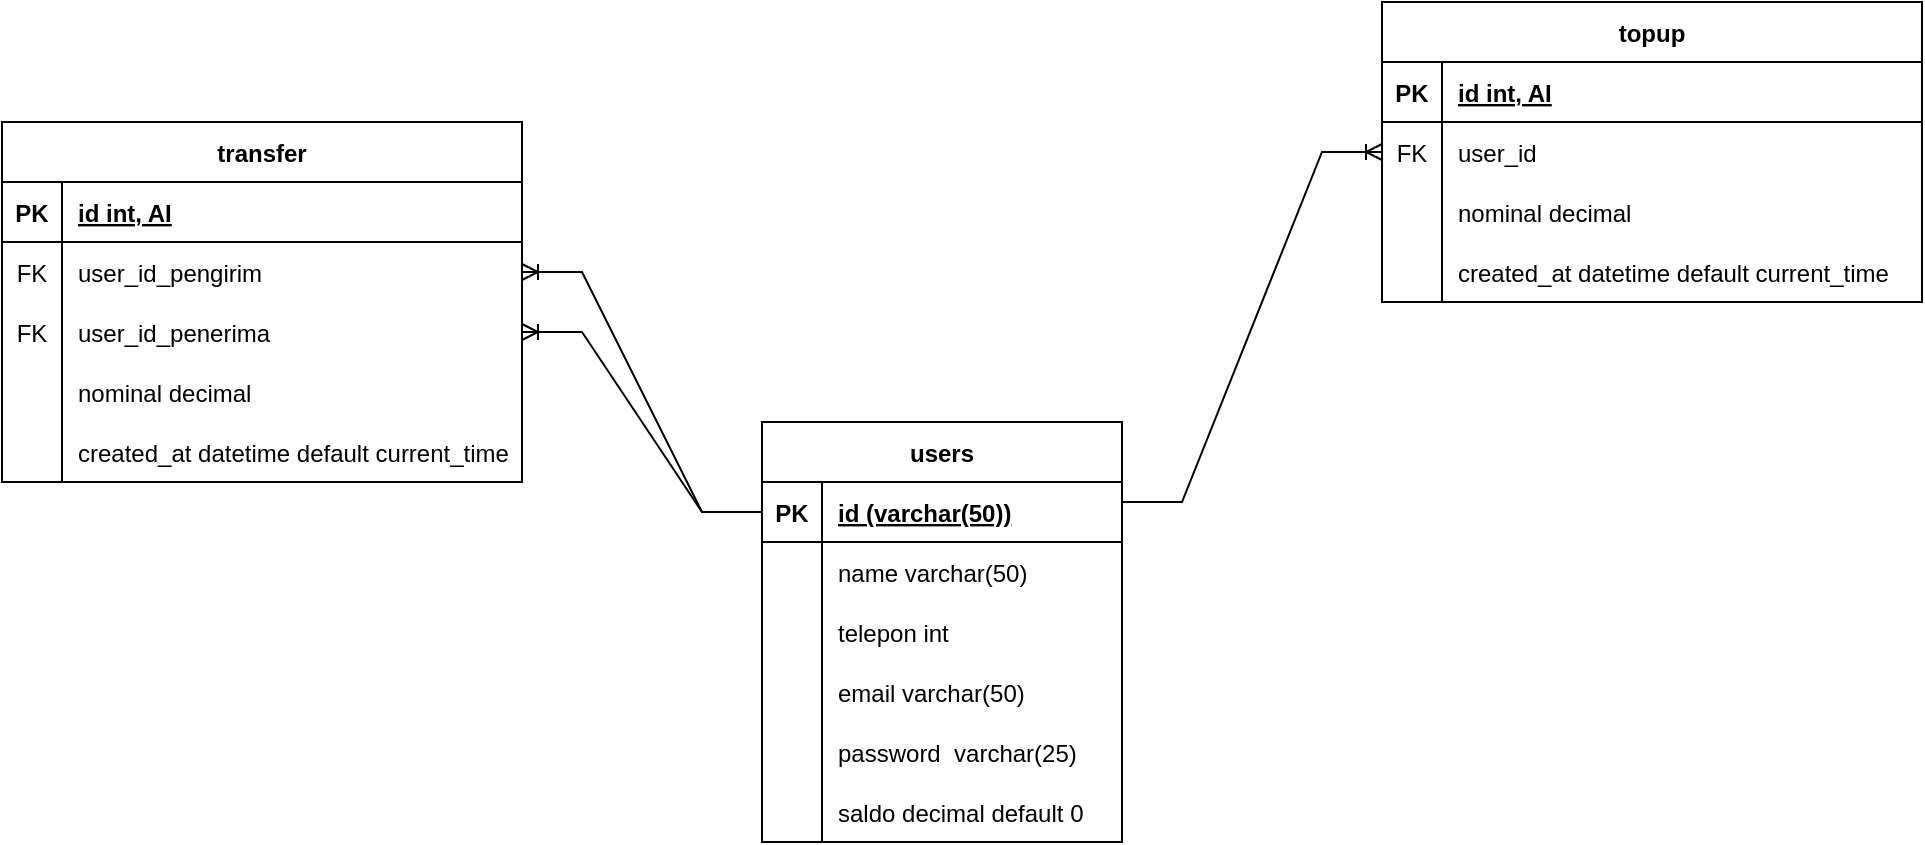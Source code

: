 <mxfile version="20.8.10" type="device"><diagram name="Page-1" id="tClh-aPpd-LnAL0MwZrn"><mxGraphModel dx="1691" dy="516" grid="1" gridSize="10" guides="1" tooltips="1" connect="1" arrows="1" fold="1" page="1" pageScale="1" pageWidth="827" pageHeight="583" math="0" shadow="0"><root><mxCell id="0"/><mxCell id="1" parent="0"/><mxCell id="j_bs-8M5RY6VnCB1KzcP-1" value="users" style="shape=table;startSize=30;container=1;collapsible=1;childLayout=tableLayout;fixedRows=1;rowLines=0;fontStyle=1;align=center;resizeLast=1;" parent="1" vertex="1"><mxGeometry x="-10" y="240" width="180" height="210" as="geometry"/></mxCell><mxCell id="j_bs-8M5RY6VnCB1KzcP-2" value="" style="shape=tableRow;horizontal=0;startSize=0;swimlaneHead=0;swimlaneBody=0;fillColor=none;collapsible=0;dropTarget=0;points=[[0,0.5],[1,0.5]];portConstraint=eastwest;top=0;left=0;right=0;bottom=1;" parent="j_bs-8M5RY6VnCB1KzcP-1" vertex="1"><mxGeometry y="30" width="180" height="30" as="geometry"/></mxCell><mxCell id="j_bs-8M5RY6VnCB1KzcP-3" value="PK" style="shape=partialRectangle;connectable=0;fillColor=none;top=0;left=0;bottom=0;right=0;fontStyle=1;overflow=hidden;" parent="j_bs-8M5RY6VnCB1KzcP-2" vertex="1"><mxGeometry width="30" height="30" as="geometry"><mxRectangle width="30" height="30" as="alternateBounds"/></mxGeometry></mxCell><mxCell id="j_bs-8M5RY6VnCB1KzcP-4" value="id (varchar(50))" style="shape=partialRectangle;connectable=0;fillColor=none;top=0;left=0;bottom=0;right=0;align=left;spacingLeft=6;fontStyle=5;overflow=hidden;" parent="j_bs-8M5RY6VnCB1KzcP-2" vertex="1"><mxGeometry x="30" width="150" height="30" as="geometry"><mxRectangle width="150" height="30" as="alternateBounds"/></mxGeometry></mxCell><mxCell id="j_bs-8M5RY6VnCB1KzcP-5" value="" style="shape=tableRow;horizontal=0;startSize=0;swimlaneHead=0;swimlaneBody=0;fillColor=none;collapsible=0;dropTarget=0;points=[[0,0.5],[1,0.5]];portConstraint=eastwest;top=0;left=0;right=0;bottom=0;" parent="j_bs-8M5RY6VnCB1KzcP-1" vertex="1"><mxGeometry y="60" width="180" height="30" as="geometry"/></mxCell><mxCell id="j_bs-8M5RY6VnCB1KzcP-6" value="" style="shape=partialRectangle;connectable=0;fillColor=none;top=0;left=0;bottom=0;right=0;editable=1;overflow=hidden;" parent="j_bs-8M5RY6VnCB1KzcP-5" vertex="1"><mxGeometry width="30" height="30" as="geometry"><mxRectangle width="30" height="30" as="alternateBounds"/></mxGeometry></mxCell><mxCell id="j_bs-8M5RY6VnCB1KzcP-7" value="name varchar(50)" style="shape=partialRectangle;connectable=0;fillColor=none;top=0;left=0;bottom=0;right=0;align=left;spacingLeft=6;overflow=hidden;" parent="j_bs-8M5RY6VnCB1KzcP-5" vertex="1"><mxGeometry x="30" width="150" height="30" as="geometry"><mxRectangle width="150" height="30" as="alternateBounds"/></mxGeometry></mxCell><mxCell id="j_bs-8M5RY6VnCB1KzcP-8" value="" style="shape=tableRow;horizontal=0;startSize=0;swimlaneHead=0;swimlaneBody=0;fillColor=none;collapsible=0;dropTarget=0;points=[[0,0.5],[1,0.5]];portConstraint=eastwest;top=0;left=0;right=0;bottom=0;" parent="j_bs-8M5RY6VnCB1KzcP-1" vertex="1"><mxGeometry y="90" width="180" height="30" as="geometry"/></mxCell><mxCell id="j_bs-8M5RY6VnCB1KzcP-9" value="" style="shape=partialRectangle;connectable=0;fillColor=none;top=0;left=0;bottom=0;right=0;editable=1;overflow=hidden;" parent="j_bs-8M5RY6VnCB1KzcP-8" vertex="1"><mxGeometry width="30" height="30" as="geometry"><mxRectangle width="30" height="30" as="alternateBounds"/></mxGeometry></mxCell><mxCell id="j_bs-8M5RY6VnCB1KzcP-10" value="telepon int" style="shape=partialRectangle;connectable=0;fillColor=none;top=0;left=0;bottom=0;right=0;align=left;spacingLeft=6;overflow=hidden;" parent="j_bs-8M5RY6VnCB1KzcP-8" vertex="1"><mxGeometry x="30" width="150" height="30" as="geometry"><mxRectangle width="150" height="30" as="alternateBounds"/></mxGeometry></mxCell><mxCell id="j_bs-8M5RY6VnCB1KzcP-11" value="" style="shape=tableRow;horizontal=0;startSize=0;swimlaneHead=0;swimlaneBody=0;fillColor=none;collapsible=0;dropTarget=0;points=[[0,0.5],[1,0.5]];portConstraint=eastwest;top=0;left=0;right=0;bottom=0;" parent="j_bs-8M5RY6VnCB1KzcP-1" vertex="1"><mxGeometry y="120" width="180" height="30" as="geometry"/></mxCell><mxCell id="j_bs-8M5RY6VnCB1KzcP-12" value="" style="shape=partialRectangle;connectable=0;fillColor=none;top=0;left=0;bottom=0;right=0;editable=1;overflow=hidden;" parent="j_bs-8M5RY6VnCB1KzcP-11" vertex="1"><mxGeometry width="30" height="30" as="geometry"><mxRectangle width="30" height="30" as="alternateBounds"/></mxGeometry></mxCell><mxCell id="j_bs-8M5RY6VnCB1KzcP-13" value="email varchar(50)" style="shape=partialRectangle;connectable=0;fillColor=none;top=0;left=0;bottom=0;right=0;align=left;spacingLeft=6;overflow=hidden;" parent="j_bs-8M5RY6VnCB1KzcP-11" vertex="1"><mxGeometry x="30" width="150" height="30" as="geometry"><mxRectangle width="150" height="30" as="alternateBounds"/></mxGeometry></mxCell><mxCell id="j_bs-8M5RY6VnCB1KzcP-14" style="shape=tableRow;horizontal=0;startSize=0;swimlaneHead=0;swimlaneBody=0;fillColor=none;collapsible=0;dropTarget=0;points=[[0,0.5],[1,0.5]];portConstraint=eastwest;top=0;left=0;right=0;bottom=0;" parent="j_bs-8M5RY6VnCB1KzcP-1" vertex="1"><mxGeometry y="150" width="180" height="30" as="geometry"/></mxCell><mxCell id="j_bs-8M5RY6VnCB1KzcP-15" style="shape=partialRectangle;connectable=0;fillColor=none;top=0;left=0;bottom=0;right=0;editable=1;overflow=hidden;" parent="j_bs-8M5RY6VnCB1KzcP-14" vertex="1"><mxGeometry width="30" height="30" as="geometry"><mxRectangle width="30" height="30" as="alternateBounds"/></mxGeometry></mxCell><mxCell id="j_bs-8M5RY6VnCB1KzcP-16" value="password  varchar(25)" style="shape=partialRectangle;connectable=0;fillColor=none;top=0;left=0;bottom=0;right=0;align=left;spacingLeft=6;overflow=hidden;" parent="j_bs-8M5RY6VnCB1KzcP-14" vertex="1"><mxGeometry x="30" width="150" height="30" as="geometry"><mxRectangle width="150" height="30" as="alternateBounds"/></mxGeometry></mxCell><mxCell id="jukF6VHsUqBIYYu1VdBF-1" style="shape=tableRow;horizontal=0;startSize=0;swimlaneHead=0;swimlaneBody=0;fillColor=none;collapsible=0;dropTarget=0;points=[[0,0.5],[1,0.5]];portConstraint=eastwest;top=0;left=0;right=0;bottom=0;" vertex="1" parent="j_bs-8M5RY6VnCB1KzcP-1"><mxGeometry y="180" width="180" height="30" as="geometry"/></mxCell><mxCell id="jukF6VHsUqBIYYu1VdBF-2" style="shape=partialRectangle;connectable=0;fillColor=none;top=0;left=0;bottom=0;right=0;editable=1;overflow=hidden;" vertex="1" parent="jukF6VHsUqBIYYu1VdBF-1"><mxGeometry width="30" height="30" as="geometry"><mxRectangle width="30" height="30" as="alternateBounds"/></mxGeometry></mxCell><mxCell id="jukF6VHsUqBIYYu1VdBF-3" value="saldo decimal default 0" style="shape=partialRectangle;connectable=0;fillColor=none;top=0;left=0;bottom=0;right=0;align=left;spacingLeft=6;overflow=hidden;" vertex="1" parent="jukF6VHsUqBIYYu1VdBF-1"><mxGeometry x="30" width="150" height="30" as="geometry"><mxRectangle width="150" height="30" as="alternateBounds"/></mxGeometry></mxCell><mxCell id="j_bs-8M5RY6VnCB1KzcP-17" value="topup" style="shape=table;startSize=30;container=1;collapsible=1;childLayout=tableLayout;fixedRows=1;rowLines=0;fontStyle=1;align=center;resizeLast=1;" parent="1" vertex="1"><mxGeometry x="300" y="30" width="270" height="150" as="geometry"/></mxCell><mxCell id="j_bs-8M5RY6VnCB1KzcP-18" value="" style="shape=tableRow;horizontal=0;startSize=0;swimlaneHead=0;swimlaneBody=0;fillColor=none;collapsible=0;dropTarget=0;points=[[0,0.5],[1,0.5]];portConstraint=eastwest;top=0;left=0;right=0;bottom=1;" parent="j_bs-8M5RY6VnCB1KzcP-17" vertex="1"><mxGeometry y="30" width="270" height="30" as="geometry"/></mxCell><mxCell id="j_bs-8M5RY6VnCB1KzcP-19" value="PK" style="shape=partialRectangle;connectable=0;fillColor=none;top=0;left=0;bottom=0;right=0;fontStyle=1;overflow=hidden;" parent="j_bs-8M5RY6VnCB1KzcP-18" vertex="1"><mxGeometry width="30" height="30" as="geometry"><mxRectangle width="30" height="30" as="alternateBounds"/></mxGeometry></mxCell><mxCell id="j_bs-8M5RY6VnCB1KzcP-20" value="id int, AI" style="shape=partialRectangle;connectable=0;fillColor=none;top=0;left=0;bottom=0;right=0;align=left;spacingLeft=6;fontStyle=5;overflow=hidden;" parent="j_bs-8M5RY6VnCB1KzcP-18" vertex="1"><mxGeometry x="30" width="240" height="30" as="geometry"><mxRectangle width="240" height="30" as="alternateBounds"/></mxGeometry></mxCell><mxCell id="j_bs-8M5RY6VnCB1KzcP-21" value="" style="shape=tableRow;horizontal=0;startSize=0;swimlaneHead=0;swimlaneBody=0;fillColor=none;collapsible=0;dropTarget=0;points=[[0,0.5],[1,0.5]];portConstraint=eastwest;top=0;left=0;right=0;bottom=0;" parent="j_bs-8M5RY6VnCB1KzcP-17" vertex="1"><mxGeometry y="60" width="270" height="30" as="geometry"/></mxCell><mxCell id="j_bs-8M5RY6VnCB1KzcP-22" value="FK" style="shape=partialRectangle;connectable=0;fillColor=none;top=0;left=0;bottom=0;right=0;editable=1;overflow=hidden;" parent="j_bs-8M5RY6VnCB1KzcP-21" vertex="1"><mxGeometry width="30" height="30" as="geometry"><mxRectangle width="30" height="30" as="alternateBounds"/></mxGeometry></mxCell><mxCell id="j_bs-8M5RY6VnCB1KzcP-23" value="user_id" style="shape=partialRectangle;connectable=0;fillColor=none;top=0;left=0;bottom=0;right=0;align=left;spacingLeft=6;overflow=hidden;" parent="j_bs-8M5RY6VnCB1KzcP-21" vertex="1"><mxGeometry x="30" width="240" height="30" as="geometry"><mxRectangle width="240" height="30" as="alternateBounds"/></mxGeometry></mxCell><mxCell id="j_bs-8M5RY6VnCB1KzcP-24" value="" style="shape=tableRow;horizontal=0;startSize=0;swimlaneHead=0;swimlaneBody=0;fillColor=none;collapsible=0;dropTarget=0;points=[[0,0.5],[1,0.5]];portConstraint=eastwest;top=0;left=0;right=0;bottom=0;" parent="j_bs-8M5RY6VnCB1KzcP-17" vertex="1"><mxGeometry y="90" width="270" height="30" as="geometry"/></mxCell><mxCell id="j_bs-8M5RY6VnCB1KzcP-25" value="" style="shape=partialRectangle;connectable=0;fillColor=none;top=0;left=0;bottom=0;right=0;editable=1;overflow=hidden;" parent="j_bs-8M5RY6VnCB1KzcP-24" vertex="1"><mxGeometry width="30" height="30" as="geometry"><mxRectangle width="30" height="30" as="alternateBounds"/></mxGeometry></mxCell><mxCell id="j_bs-8M5RY6VnCB1KzcP-26" value="nominal decimal" style="shape=partialRectangle;connectable=0;fillColor=none;top=0;left=0;bottom=0;right=0;align=left;spacingLeft=6;overflow=hidden;" parent="j_bs-8M5RY6VnCB1KzcP-24" vertex="1"><mxGeometry x="30" width="240" height="30" as="geometry"><mxRectangle width="240" height="30" as="alternateBounds"/></mxGeometry></mxCell><mxCell id="j_bs-8M5RY6VnCB1KzcP-27" value="" style="shape=tableRow;horizontal=0;startSize=0;swimlaneHead=0;swimlaneBody=0;fillColor=none;collapsible=0;dropTarget=0;points=[[0,0.5],[1,0.5]];portConstraint=eastwest;top=0;left=0;right=0;bottom=0;" parent="j_bs-8M5RY6VnCB1KzcP-17" vertex="1"><mxGeometry y="120" width="270" height="30" as="geometry"/></mxCell><mxCell id="j_bs-8M5RY6VnCB1KzcP-28" value="" style="shape=partialRectangle;connectable=0;fillColor=none;top=0;left=0;bottom=0;right=0;editable=1;overflow=hidden;" parent="j_bs-8M5RY6VnCB1KzcP-27" vertex="1"><mxGeometry width="30" height="30" as="geometry"><mxRectangle width="30" height="30" as="alternateBounds"/></mxGeometry></mxCell><mxCell id="j_bs-8M5RY6VnCB1KzcP-29" value="created_at datetime default current_time" style="shape=partialRectangle;connectable=0;fillColor=none;top=0;left=0;bottom=0;right=0;align=left;spacingLeft=6;overflow=hidden;" parent="j_bs-8M5RY6VnCB1KzcP-27" vertex="1"><mxGeometry x="30" width="240" height="30" as="geometry"><mxRectangle width="240" height="30" as="alternateBounds"/></mxGeometry></mxCell><mxCell id="j_bs-8M5RY6VnCB1KzcP-46" value="transfer" style="shape=table;startSize=30;container=1;collapsible=1;childLayout=tableLayout;fixedRows=1;rowLines=0;fontStyle=1;align=center;resizeLast=1;" parent="1" vertex="1"><mxGeometry x="-390" y="90" width="260" height="180" as="geometry"/></mxCell><mxCell id="j_bs-8M5RY6VnCB1KzcP-47" value="" style="shape=tableRow;horizontal=0;startSize=0;swimlaneHead=0;swimlaneBody=0;fillColor=none;collapsible=0;dropTarget=0;points=[[0,0.5],[1,0.5]];portConstraint=eastwest;top=0;left=0;right=0;bottom=1;" parent="j_bs-8M5RY6VnCB1KzcP-46" vertex="1"><mxGeometry y="30" width="260" height="30" as="geometry"/></mxCell><mxCell id="j_bs-8M5RY6VnCB1KzcP-48" value="PK" style="shape=partialRectangle;connectable=0;fillColor=none;top=0;left=0;bottom=0;right=0;fontStyle=1;overflow=hidden;" parent="j_bs-8M5RY6VnCB1KzcP-47" vertex="1"><mxGeometry width="30" height="30" as="geometry"><mxRectangle width="30" height="30" as="alternateBounds"/></mxGeometry></mxCell><mxCell id="j_bs-8M5RY6VnCB1KzcP-49" value="id int, AI" style="shape=partialRectangle;connectable=0;fillColor=none;top=0;left=0;bottom=0;right=0;align=left;spacingLeft=6;fontStyle=5;overflow=hidden;" parent="j_bs-8M5RY6VnCB1KzcP-47" vertex="1"><mxGeometry x="30" width="230" height="30" as="geometry"><mxRectangle width="230" height="30" as="alternateBounds"/></mxGeometry></mxCell><mxCell id="j_bs-8M5RY6VnCB1KzcP-50" value="" style="shape=tableRow;horizontal=0;startSize=0;swimlaneHead=0;swimlaneBody=0;fillColor=none;collapsible=0;dropTarget=0;points=[[0,0.5],[1,0.5]];portConstraint=eastwest;top=0;left=0;right=0;bottom=0;" parent="j_bs-8M5RY6VnCB1KzcP-46" vertex="1"><mxGeometry y="60" width="260" height="30" as="geometry"/></mxCell><mxCell id="j_bs-8M5RY6VnCB1KzcP-51" value="FK" style="shape=partialRectangle;connectable=0;fillColor=none;top=0;left=0;bottom=0;right=0;editable=1;overflow=hidden;" parent="j_bs-8M5RY6VnCB1KzcP-50" vertex="1"><mxGeometry width="30" height="30" as="geometry"><mxRectangle width="30" height="30" as="alternateBounds"/></mxGeometry></mxCell><mxCell id="j_bs-8M5RY6VnCB1KzcP-52" value="user_id_pengirim" style="shape=partialRectangle;connectable=0;fillColor=none;top=0;left=0;bottom=0;right=0;align=left;spacingLeft=6;overflow=hidden;" parent="j_bs-8M5RY6VnCB1KzcP-50" vertex="1"><mxGeometry x="30" width="230" height="30" as="geometry"><mxRectangle width="230" height="30" as="alternateBounds"/></mxGeometry></mxCell><mxCell id="j_bs-8M5RY6VnCB1KzcP-53" value="" style="shape=tableRow;horizontal=0;startSize=0;swimlaneHead=0;swimlaneBody=0;fillColor=none;collapsible=0;dropTarget=0;points=[[0,0.5],[1,0.5]];portConstraint=eastwest;top=0;left=0;right=0;bottom=0;" parent="j_bs-8M5RY6VnCB1KzcP-46" vertex="1"><mxGeometry y="90" width="260" height="30" as="geometry"/></mxCell><mxCell id="j_bs-8M5RY6VnCB1KzcP-54" value="FK" style="shape=partialRectangle;connectable=0;fillColor=none;top=0;left=0;bottom=0;right=0;editable=1;overflow=hidden;" parent="j_bs-8M5RY6VnCB1KzcP-53" vertex="1"><mxGeometry width="30" height="30" as="geometry"><mxRectangle width="30" height="30" as="alternateBounds"/></mxGeometry></mxCell><mxCell id="j_bs-8M5RY6VnCB1KzcP-55" value="user_id_penerima" style="shape=partialRectangle;connectable=0;fillColor=none;top=0;left=0;bottom=0;right=0;align=left;spacingLeft=6;overflow=hidden;" parent="j_bs-8M5RY6VnCB1KzcP-53" vertex="1"><mxGeometry x="30" width="230" height="30" as="geometry"><mxRectangle width="230" height="30" as="alternateBounds"/></mxGeometry></mxCell><mxCell id="j_bs-8M5RY6VnCB1KzcP-56" value="" style="shape=tableRow;horizontal=0;startSize=0;swimlaneHead=0;swimlaneBody=0;fillColor=none;collapsible=0;dropTarget=0;points=[[0,0.5],[1,0.5]];portConstraint=eastwest;top=0;left=0;right=0;bottom=0;" parent="j_bs-8M5RY6VnCB1KzcP-46" vertex="1"><mxGeometry y="120" width="260" height="30" as="geometry"/></mxCell><mxCell id="j_bs-8M5RY6VnCB1KzcP-57" value="" style="shape=partialRectangle;connectable=0;fillColor=none;top=0;left=0;bottom=0;right=0;editable=1;overflow=hidden;" parent="j_bs-8M5RY6VnCB1KzcP-56" vertex="1"><mxGeometry width="30" height="30" as="geometry"><mxRectangle width="30" height="30" as="alternateBounds"/></mxGeometry></mxCell><mxCell id="j_bs-8M5RY6VnCB1KzcP-58" value="nominal decimal" style="shape=partialRectangle;connectable=0;fillColor=none;top=0;left=0;bottom=0;right=0;align=left;spacingLeft=6;overflow=hidden;" parent="j_bs-8M5RY6VnCB1KzcP-56" vertex="1"><mxGeometry x="30" width="230" height="30" as="geometry"><mxRectangle width="230" height="30" as="alternateBounds"/></mxGeometry></mxCell><mxCell id="j_bs-8M5RY6VnCB1KzcP-59" style="shape=tableRow;horizontal=0;startSize=0;swimlaneHead=0;swimlaneBody=0;fillColor=none;collapsible=0;dropTarget=0;points=[[0,0.5],[1,0.5]];portConstraint=eastwest;top=0;left=0;right=0;bottom=0;" parent="j_bs-8M5RY6VnCB1KzcP-46" vertex="1"><mxGeometry y="150" width="260" height="30" as="geometry"/></mxCell><mxCell id="j_bs-8M5RY6VnCB1KzcP-60" style="shape=partialRectangle;connectable=0;fillColor=none;top=0;left=0;bottom=0;right=0;editable=1;overflow=hidden;" parent="j_bs-8M5RY6VnCB1KzcP-59" vertex="1"><mxGeometry width="30" height="30" as="geometry"><mxRectangle width="30" height="30" as="alternateBounds"/></mxGeometry></mxCell><mxCell id="j_bs-8M5RY6VnCB1KzcP-61" value="created_at datetime default current_time" style="shape=partialRectangle;connectable=0;fillColor=none;top=0;left=0;bottom=0;right=0;align=left;spacingLeft=6;overflow=hidden;" parent="j_bs-8M5RY6VnCB1KzcP-59" vertex="1"><mxGeometry x="30" width="230" height="30" as="geometry"><mxRectangle width="230" height="30" as="alternateBounds"/></mxGeometry></mxCell><mxCell id="j_bs-8M5RY6VnCB1KzcP-63" value="" style="edgeStyle=entityRelationEdgeStyle;fontSize=12;html=1;endArrow=ERoneToMany;rounded=0;entryX=0;entryY=0.5;entryDx=0;entryDy=0;" parent="1" target="j_bs-8M5RY6VnCB1KzcP-21" edge="1"><mxGeometry width="100" height="100" relative="1" as="geometry"><mxPoint x="170" y="280" as="sourcePoint"/><mxPoint x="270" y="180" as="targetPoint"/></mxGeometry></mxCell><mxCell id="j_bs-8M5RY6VnCB1KzcP-64" value="" style="edgeStyle=entityRelationEdgeStyle;fontSize=12;html=1;endArrow=ERoneToMany;rounded=0;exitX=0;exitY=0.5;exitDx=0;exitDy=0;entryX=1;entryY=0.5;entryDx=0;entryDy=0;" parent="1" source="j_bs-8M5RY6VnCB1KzcP-2" target="j_bs-8M5RY6VnCB1KzcP-50" edge="1"><mxGeometry width="100" height="100" relative="1" as="geometry"><mxPoint x="-60" y="320" as="sourcePoint"/><mxPoint x="-40" y="350" as="targetPoint"/></mxGeometry></mxCell><mxCell id="j_bs-8M5RY6VnCB1KzcP-65" value="" style="edgeStyle=entityRelationEdgeStyle;fontSize=12;html=1;endArrow=ERoneToMany;rounded=0;exitX=0;exitY=0.5;exitDx=0;exitDy=0;entryX=1;entryY=0.5;entryDx=0;entryDy=0;" parent="1" source="j_bs-8M5RY6VnCB1KzcP-2" target="j_bs-8M5RY6VnCB1KzcP-53" edge="1"><mxGeometry width="100" height="100" relative="1" as="geometry"><mxPoint x="20" y="430" as="sourcePoint"/><mxPoint x="120" y="330" as="targetPoint"/></mxGeometry></mxCell></root></mxGraphModel></diagram></mxfile>
